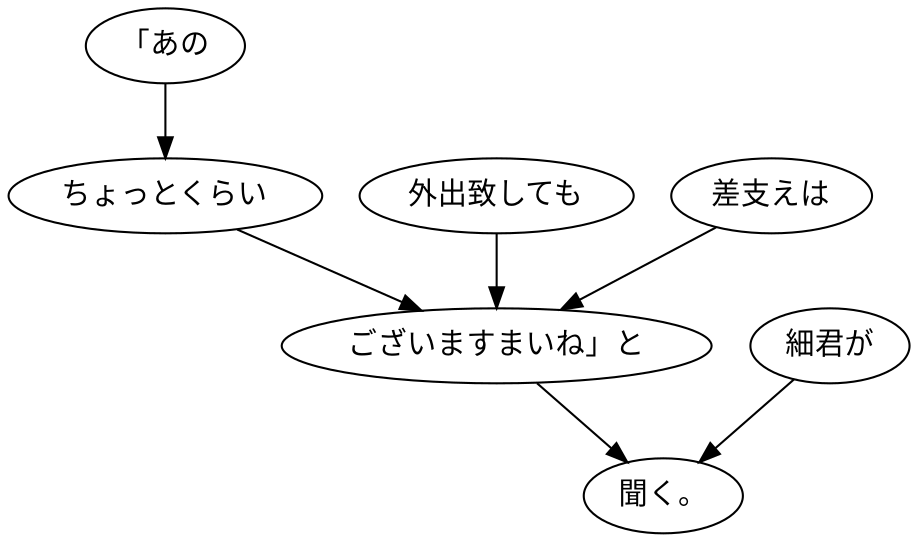 digraph graph1222 {
	node0 [label="「あの"];
	node1 [label="ちょっとくらい"];
	node2 [label="外出致しても"];
	node3 [label="差支えは"];
	node4 [label="ございますまいね」と"];
	node5 [label="細君が"];
	node6 [label="聞く。"];
	node0 -> node1;
	node1 -> node4;
	node2 -> node4;
	node3 -> node4;
	node4 -> node6;
	node5 -> node6;
}
